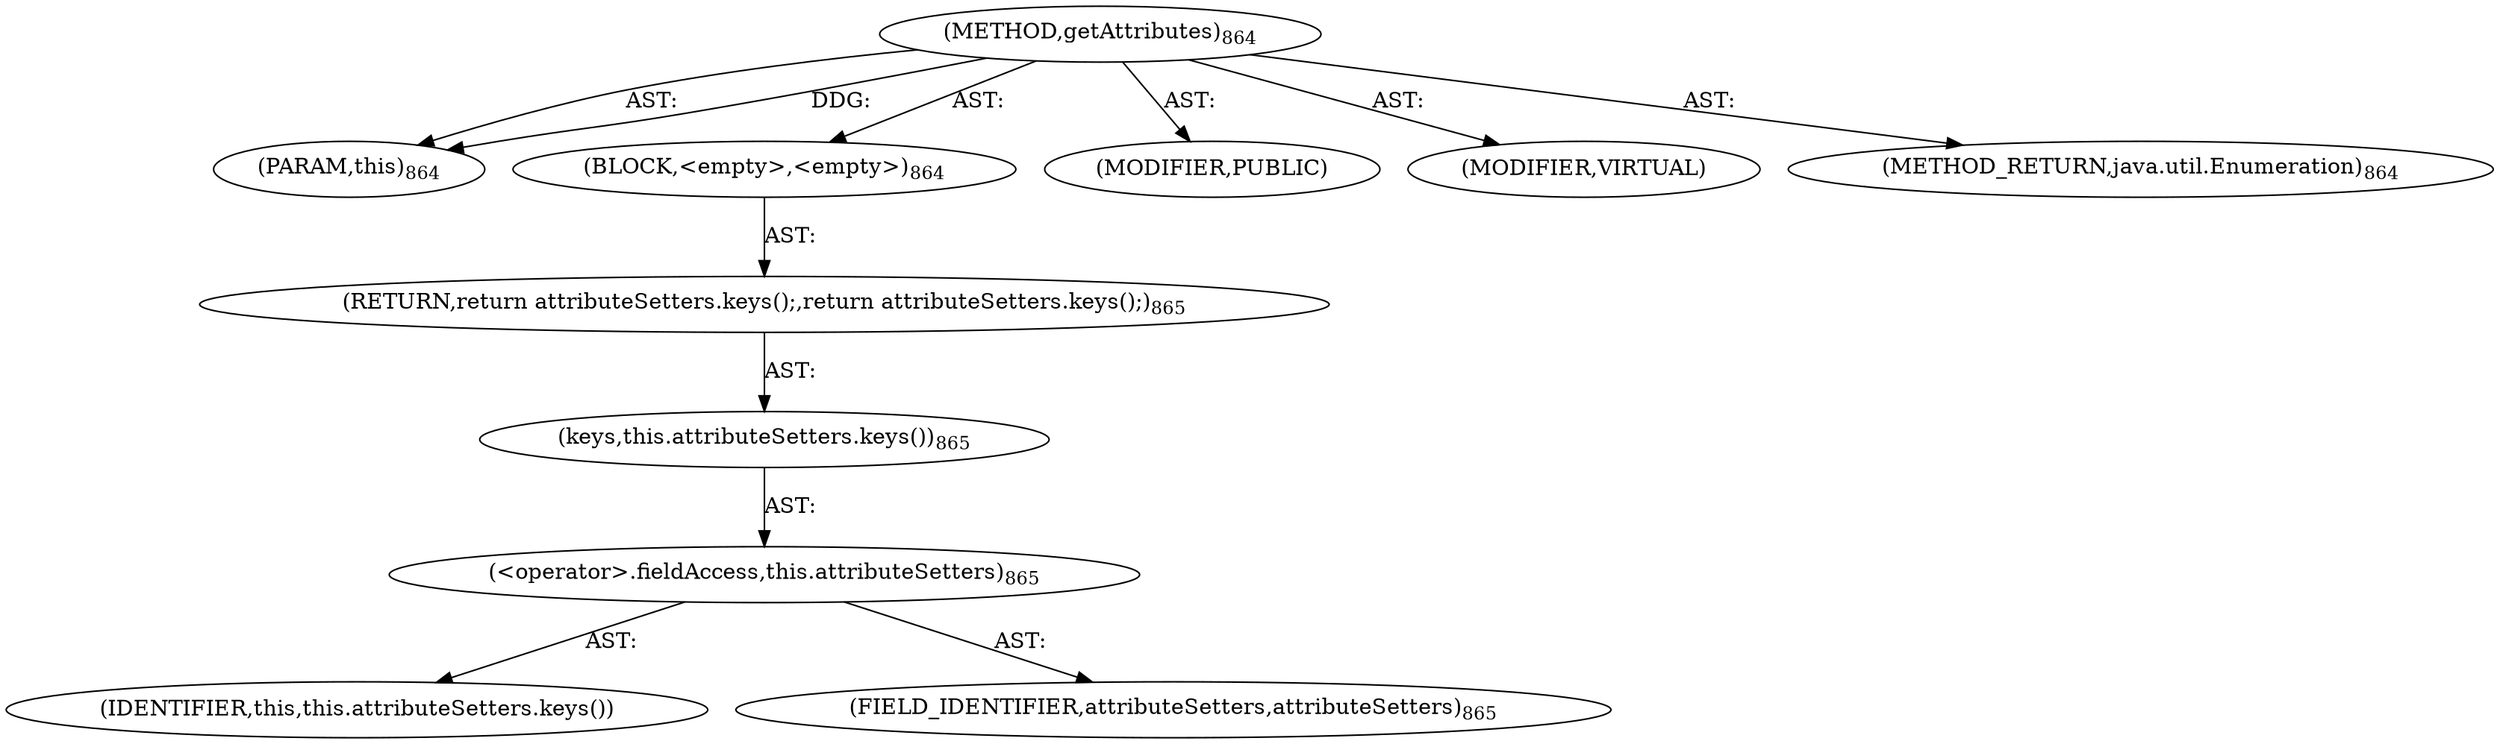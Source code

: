 digraph "getAttributes" {  
"111669149712" [label = <(METHOD,getAttributes)<SUB>864</SUB>> ]
"115964117095" [label = <(PARAM,this)<SUB>864</SUB>> ]
"25769803874" [label = <(BLOCK,&lt;empty&gt;,&lt;empty&gt;)<SUB>864</SUB>> ]
"146028888081" [label = <(RETURN,return attributeSetters.keys();,return attributeSetters.keys();)<SUB>865</SUB>> ]
"30064771560" [label = <(keys,this.attributeSetters.keys())<SUB>865</SUB>> ]
"30064771561" [label = <(&lt;operator&gt;.fieldAccess,this.attributeSetters)<SUB>865</SUB>> ]
"68719477240" [label = <(IDENTIFIER,this,this.attributeSetters.keys())> ]
"55834574933" [label = <(FIELD_IDENTIFIER,attributeSetters,attributeSetters)<SUB>865</SUB>> ]
"133143986219" [label = <(MODIFIER,PUBLIC)> ]
"133143986220" [label = <(MODIFIER,VIRTUAL)> ]
"128849018896" [label = <(METHOD_RETURN,java.util.Enumeration)<SUB>864</SUB>> ]
  "111669149712" -> "115964117095"  [ label = "AST: "] 
  "111669149712" -> "25769803874"  [ label = "AST: "] 
  "111669149712" -> "133143986219"  [ label = "AST: "] 
  "111669149712" -> "133143986220"  [ label = "AST: "] 
  "111669149712" -> "128849018896"  [ label = "AST: "] 
  "25769803874" -> "146028888081"  [ label = "AST: "] 
  "146028888081" -> "30064771560"  [ label = "AST: "] 
  "30064771560" -> "30064771561"  [ label = "AST: "] 
  "30064771561" -> "68719477240"  [ label = "AST: "] 
  "30064771561" -> "55834574933"  [ label = "AST: "] 
  "111669149712" -> "115964117095"  [ label = "DDG: "] 
}
